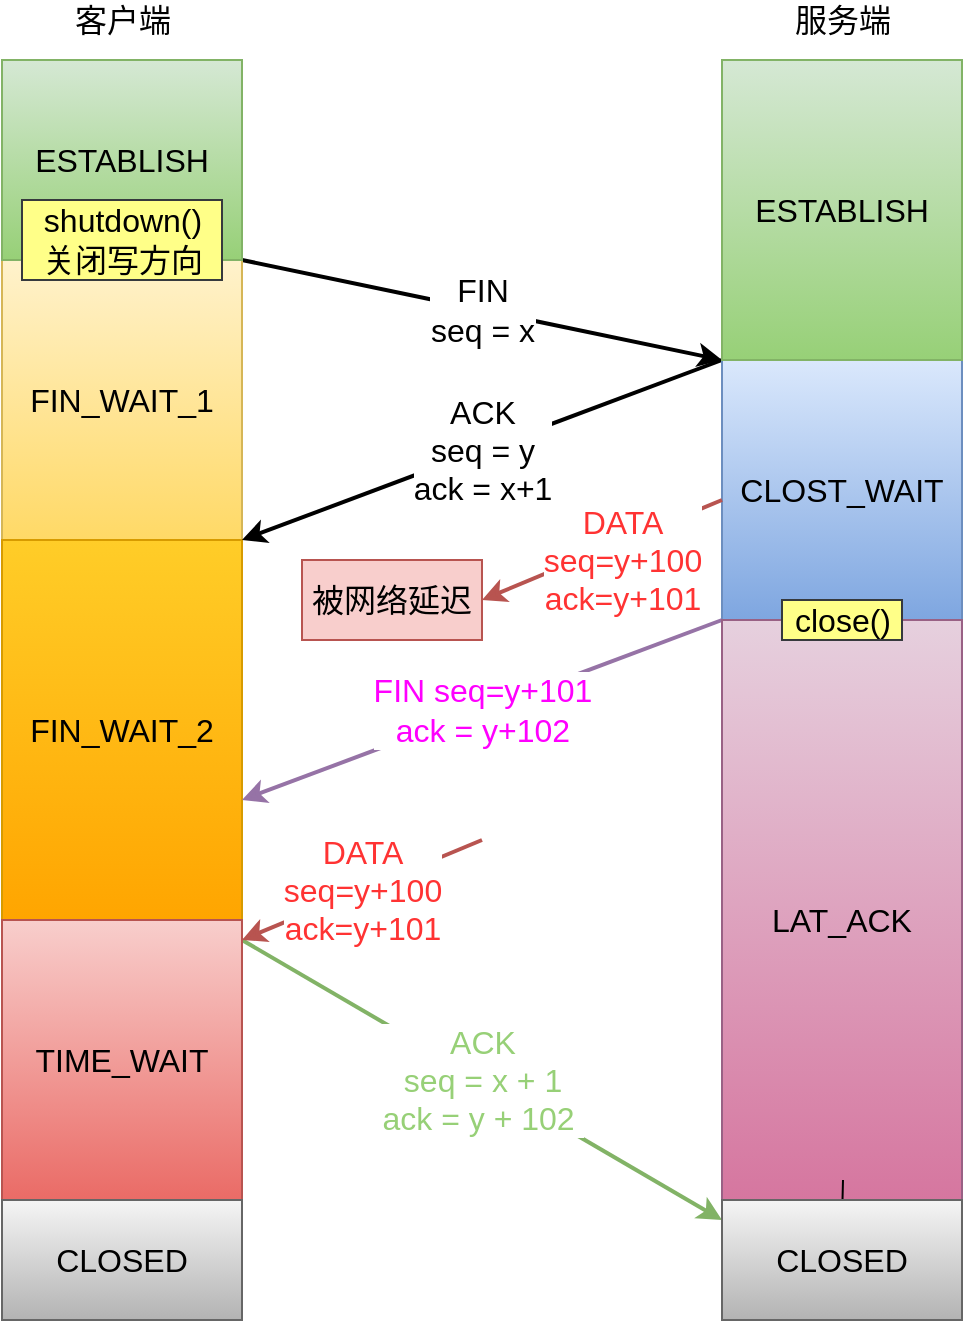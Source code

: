 <mxfile version="15.0.6" type="github">
  <diagram id="ANAUuJqYN83Xgmc9TEa5" name="第 1 页">
    <mxGraphModel dx="946" dy="501" grid="1" gridSize="10" guides="1" tooltips="1" connect="1" arrows="1" fold="1" page="1" pageScale="1" pageWidth="827" pageHeight="1169" math="0" shadow="0">
      <root>
        <mxCell id="0" />
        <mxCell id="1" parent="0" />
        <mxCell id="-hhRETg1GXGdjl2k0zsn-1" value="FIN &lt;br&gt;seq = x" style="rounded=0;orthogonalLoop=1;jettySize=auto;html=1;entryX=0;entryY=0;entryDx=0;entryDy=0;fontSize=16;exitX=1;exitY=0;exitDx=0;exitDy=0;strokeWidth=2;" edge="1" parent="1" source="-hhRETg1GXGdjl2k0zsn-2" target="-hhRETg1GXGdjl2k0zsn-8">
          <mxGeometry relative="1" as="geometry" />
        </mxCell>
        <mxCell id="-hhRETg1GXGdjl2k0zsn-2" value="FIN_WAIT_1" style="rounded=0;whiteSpace=wrap;html=1;fontSize=16;gradientColor=#ffd966;fillColor=#fff2cc;strokeColor=#d6b656;" vertex="1" parent="1">
          <mxGeometry x="120" y="180" width="120" height="140" as="geometry" />
        </mxCell>
        <mxCell id="-hhRETg1GXGdjl2k0zsn-3" value="FIN_WAIT_2" style="rounded=0;whiteSpace=wrap;html=1;fontSize=16;gradientColor=#ffa500;fillColor=#ffcd28;strokeColor=#d79b00;" vertex="1" parent="1">
          <mxGeometry x="120" y="320" width="120" height="190" as="geometry" />
        </mxCell>
        <mxCell id="-hhRETg1GXGdjl2k0zsn-24" value="&lt;font color=&quot;#97d077&quot; style=&quot;font-size: 16px;&quot;&gt;ACK&lt;br style=&quot;font-size: 16px;&quot;&gt;seq = x + 1&lt;br style=&quot;font-size: 16px;&quot;&gt;ack = y + 102&amp;nbsp;&lt;/font&gt;" style="rounded=0;orthogonalLoop=1;jettySize=auto;html=1;entryX=0;entryY=0;entryDx=0;entryDy=0;exitX=1;exitY=0;exitDx=0;exitDy=0;fillColor=#d5e8d4;strokeColor=#82b366;strokeWidth=2;fontSize=16;" edge="1" parent="1">
          <mxGeometry relative="1" as="geometry">
            <mxPoint x="240" y="520" as="sourcePoint" />
            <mxPoint x="480" y="660" as="targetPoint" />
          </mxGeometry>
        </mxCell>
        <mxCell id="-hhRETg1GXGdjl2k0zsn-4" value="TIME_WAIT" style="rounded=0;whiteSpace=wrap;html=1;fontSize=16;gradientColor=#ea6b66;fillColor=#f8cecc;strokeColor=#b85450;" vertex="1" parent="1">
          <mxGeometry x="120" y="510" width="120" height="140" as="geometry" />
        </mxCell>
        <mxCell id="-hhRETg1GXGdjl2k0zsn-5" value="CLOSED" style="rounded=0;whiteSpace=wrap;html=1;fontSize=16;gradientColor=#b3b3b3;fillColor=#f5f5f5;strokeColor=#666666;" vertex="1" parent="1">
          <mxGeometry x="120" y="650" width="120" height="60" as="geometry" />
        </mxCell>
        <mxCell id="-hhRETg1GXGdjl2k0zsn-6" value="ACK &lt;br&gt;seq = y&lt;br&gt;ack = x+1" style="edgeStyle=none;rounded=0;orthogonalLoop=1;jettySize=auto;html=1;entryX=1;entryY=0;entryDx=0;entryDy=0;fontSize=16;exitX=0;exitY=0;exitDx=0;exitDy=0;strokeWidth=2;" edge="1" parent="1" source="-hhRETg1GXGdjl2k0zsn-8" target="-hhRETg1GXGdjl2k0zsn-3">
          <mxGeometry relative="1" as="geometry" />
        </mxCell>
        <mxCell id="-hhRETg1GXGdjl2k0zsn-7" value="" style="edgeStyle=none;rounded=0;orthogonalLoop=1;jettySize=auto;html=1;fontSize=16;" edge="1" parent="1" target="-hhRETg1GXGdjl2k0zsn-10">
          <mxGeometry relative="1" as="geometry">
            <mxPoint x="540" y="360" as="sourcePoint" />
          </mxGeometry>
        </mxCell>
        <mxCell id="-hhRETg1GXGdjl2k0zsn-8" value="CLOST_WAIT" style="rounded=0;whiteSpace=wrap;html=1;fontSize=16;gradientColor=#7ea6e0;fillColor=#dae8fc;strokeColor=#6c8ebf;" vertex="1" parent="1">
          <mxGeometry x="480" y="230" width="120" height="130" as="geometry" />
        </mxCell>
        <mxCell id="-hhRETg1GXGdjl2k0zsn-9" value="&lt;font color=&quot;#ff00ff&quot;&gt;FIN seq=y+101&lt;br&gt;ack = y+102&lt;br&gt;&lt;/font&gt;" style="edgeStyle=none;rounded=0;orthogonalLoop=1;jettySize=auto;html=1;fontSize=16;exitX=0;exitY=0;exitDx=0;exitDy=0;strokeWidth=2;fillColor=#e1d5e7;strokeColor=#9673a6;" edge="1" parent="1" source="-hhRETg1GXGdjl2k0zsn-10">
          <mxGeometry relative="1" as="geometry">
            <mxPoint x="240" y="450" as="targetPoint" />
          </mxGeometry>
        </mxCell>
        <mxCell id="-hhRETg1GXGdjl2k0zsn-10" value="LAT_ACK" style="rounded=0;whiteSpace=wrap;html=1;fontSize=16;gradientColor=#d5739d;fillColor=#e6d0de;strokeColor=#996185;" vertex="1" parent="1">
          <mxGeometry x="480" y="360" width="120" height="300" as="geometry" />
        </mxCell>
        <mxCell id="-hhRETg1GXGdjl2k0zsn-23" value="" style="edgeStyle=orthogonalEdgeStyle;rounded=0;orthogonalLoop=1;jettySize=auto;html=1;" edge="1" parent="1" target="-hhRETg1GXGdjl2k0zsn-10">
          <mxGeometry relative="1" as="geometry">
            <mxPoint x="540" y="660" as="sourcePoint" />
          </mxGeometry>
        </mxCell>
        <mxCell id="-hhRETg1GXGdjl2k0zsn-11" value="CLOSED" style="rounded=0;whiteSpace=wrap;html=1;fontSize=16;gradientColor=#b3b3b3;fillColor=#f5f5f5;strokeColor=#666666;" vertex="1" parent="1">
          <mxGeometry x="480" y="650" width="120" height="60" as="geometry" />
        </mxCell>
        <mxCell id="-hhRETg1GXGdjl2k0zsn-12" value="close()" style="text;html=1;align=center;verticalAlign=middle;resizable=0;points=[];autosize=1;strokeColor=#36393d;fillColor=#ffff88;fontSize=16;" vertex="1" parent="1">
          <mxGeometry x="510" y="350" width="60" height="20" as="geometry" />
        </mxCell>
        <mxCell id="-hhRETg1GXGdjl2k0zsn-13" value="&lt;font color=&quot;#ff3333&quot;&gt;DATA&lt;br&gt;seq=y+100&lt;br&gt;ack=y+101&lt;br&gt;&lt;/font&gt;" style="edgeStyle=none;rounded=0;orthogonalLoop=1;jettySize=auto;html=1;fontSize=16;strokeWidth=2;fillColor=#f8cecc;strokeColor=#b85450;" edge="1" parent="1">
          <mxGeometry x="-0.112" y="8" relative="1" as="geometry">
            <mxPoint x="480" y="300" as="sourcePoint" />
            <mxPoint x="360" y="350" as="targetPoint" />
            <mxPoint as="offset" />
          </mxGeometry>
        </mxCell>
        <mxCell id="-hhRETg1GXGdjl2k0zsn-14" value="客户端" style="text;html=1;align=center;verticalAlign=middle;resizable=0;points=[];autosize=1;strokeColor=none;fillColor=none;fontSize=16;" vertex="1" parent="1">
          <mxGeometry x="140" y="90" width="60" height="20" as="geometry" />
        </mxCell>
        <mxCell id="-hhRETg1GXGdjl2k0zsn-15" value="ESTABLISH" style="rounded=0;whiteSpace=wrap;html=1;fontSize=16;gradientColor=#97d077;fillColor=#d5e8d4;strokeColor=#82b366;" vertex="1" parent="1">
          <mxGeometry x="480" y="80" width="120" height="150" as="geometry" />
        </mxCell>
        <mxCell id="-hhRETg1GXGdjl2k0zsn-16" value="ESTABLISH" style="rounded=0;whiteSpace=wrap;html=1;fontSize=16;gradientColor=#97d077;fillColor=#d5e8d4;strokeColor=#82b366;" vertex="1" parent="1">
          <mxGeometry x="120" y="80" width="120" height="100" as="geometry" />
        </mxCell>
        <mxCell id="-hhRETg1GXGdjl2k0zsn-17" value="shutdown()&lt;br&gt;关闭写方向" style="text;html=1;align=center;verticalAlign=middle;resizable=0;points=[];autosize=1;strokeColor=#36393d;fillColor=#ffff88;fontSize=16;" vertex="1" parent="1">
          <mxGeometry x="130" y="150" width="100" height="40" as="geometry" />
        </mxCell>
        <mxCell id="-hhRETg1GXGdjl2k0zsn-18" value="客户端" style="text;html=1;align=center;verticalAlign=middle;resizable=0;points=[];autosize=1;strokeColor=none;fillColor=none;fontSize=16;" vertex="1" parent="1">
          <mxGeometry x="150" y="50" width="60" height="20" as="geometry" />
        </mxCell>
        <mxCell id="-hhRETg1GXGdjl2k0zsn-19" value="服务端" style="text;html=1;align=center;verticalAlign=middle;resizable=0;points=[];autosize=1;strokeColor=none;fillColor=none;fontSize=16;" vertex="1" parent="1">
          <mxGeometry x="510" y="50" width="60" height="20" as="geometry" />
        </mxCell>
        <mxCell id="-hhRETg1GXGdjl2k0zsn-20" value="被网络延迟" style="rounded=0;whiteSpace=wrap;html=1;fontSize=16;fillColor=#f8cecc;strokeColor=#b85450;" vertex="1" parent="1">
          <mxGeometry x="270" y="330" width="90" height="40" as="geometry" />
        </mxCell>
        <mxCell id="-hhRETg1GXGdjl2k0zsn-22" value="&lt;span style=&quot;color: rgb(255 , 51 , 51)&quot;&gt;DATA&lt;/span&gt;&lt;br style=&quot;color: rgb(255 , 51 , 51)&quot;&gt;&lt;span style=&quot;color: rgb(255 , 51 , 51)&quot;&gt;seq=y+100&lt;/span&gt;&lt;br style=&quot;color: rgb(255 , 51 , 51)&quot;&gt;&lt;span style=&quot;color: rgb(255 , 51 , 51)&quot;&gt;ack=y+101&lt;/span&gt;&lt;font color=&quot;#ff3333&quot;&gt;&lt;br&gt;&lt;/font&gt;" style="edgeStyle=none;rounded=0;orthogonalLoop=1;jettySize=auto;html=1;fontSize=16;strokeWidth=2;fillColor=#f8cecc;strokeColor=#b85450;" edge="1" parent="1">
          <mxGeometry relative="1" as="geometry">
            <mxPoint x="360" y="470" as="sourcePoint" />
            <mxPoint x="240" y="520" as="targetPoint" />
          </mxGeometry>
        </mxCell>
      </root>
    </mxGraphModel>
  </diagram>
</mxfile>
